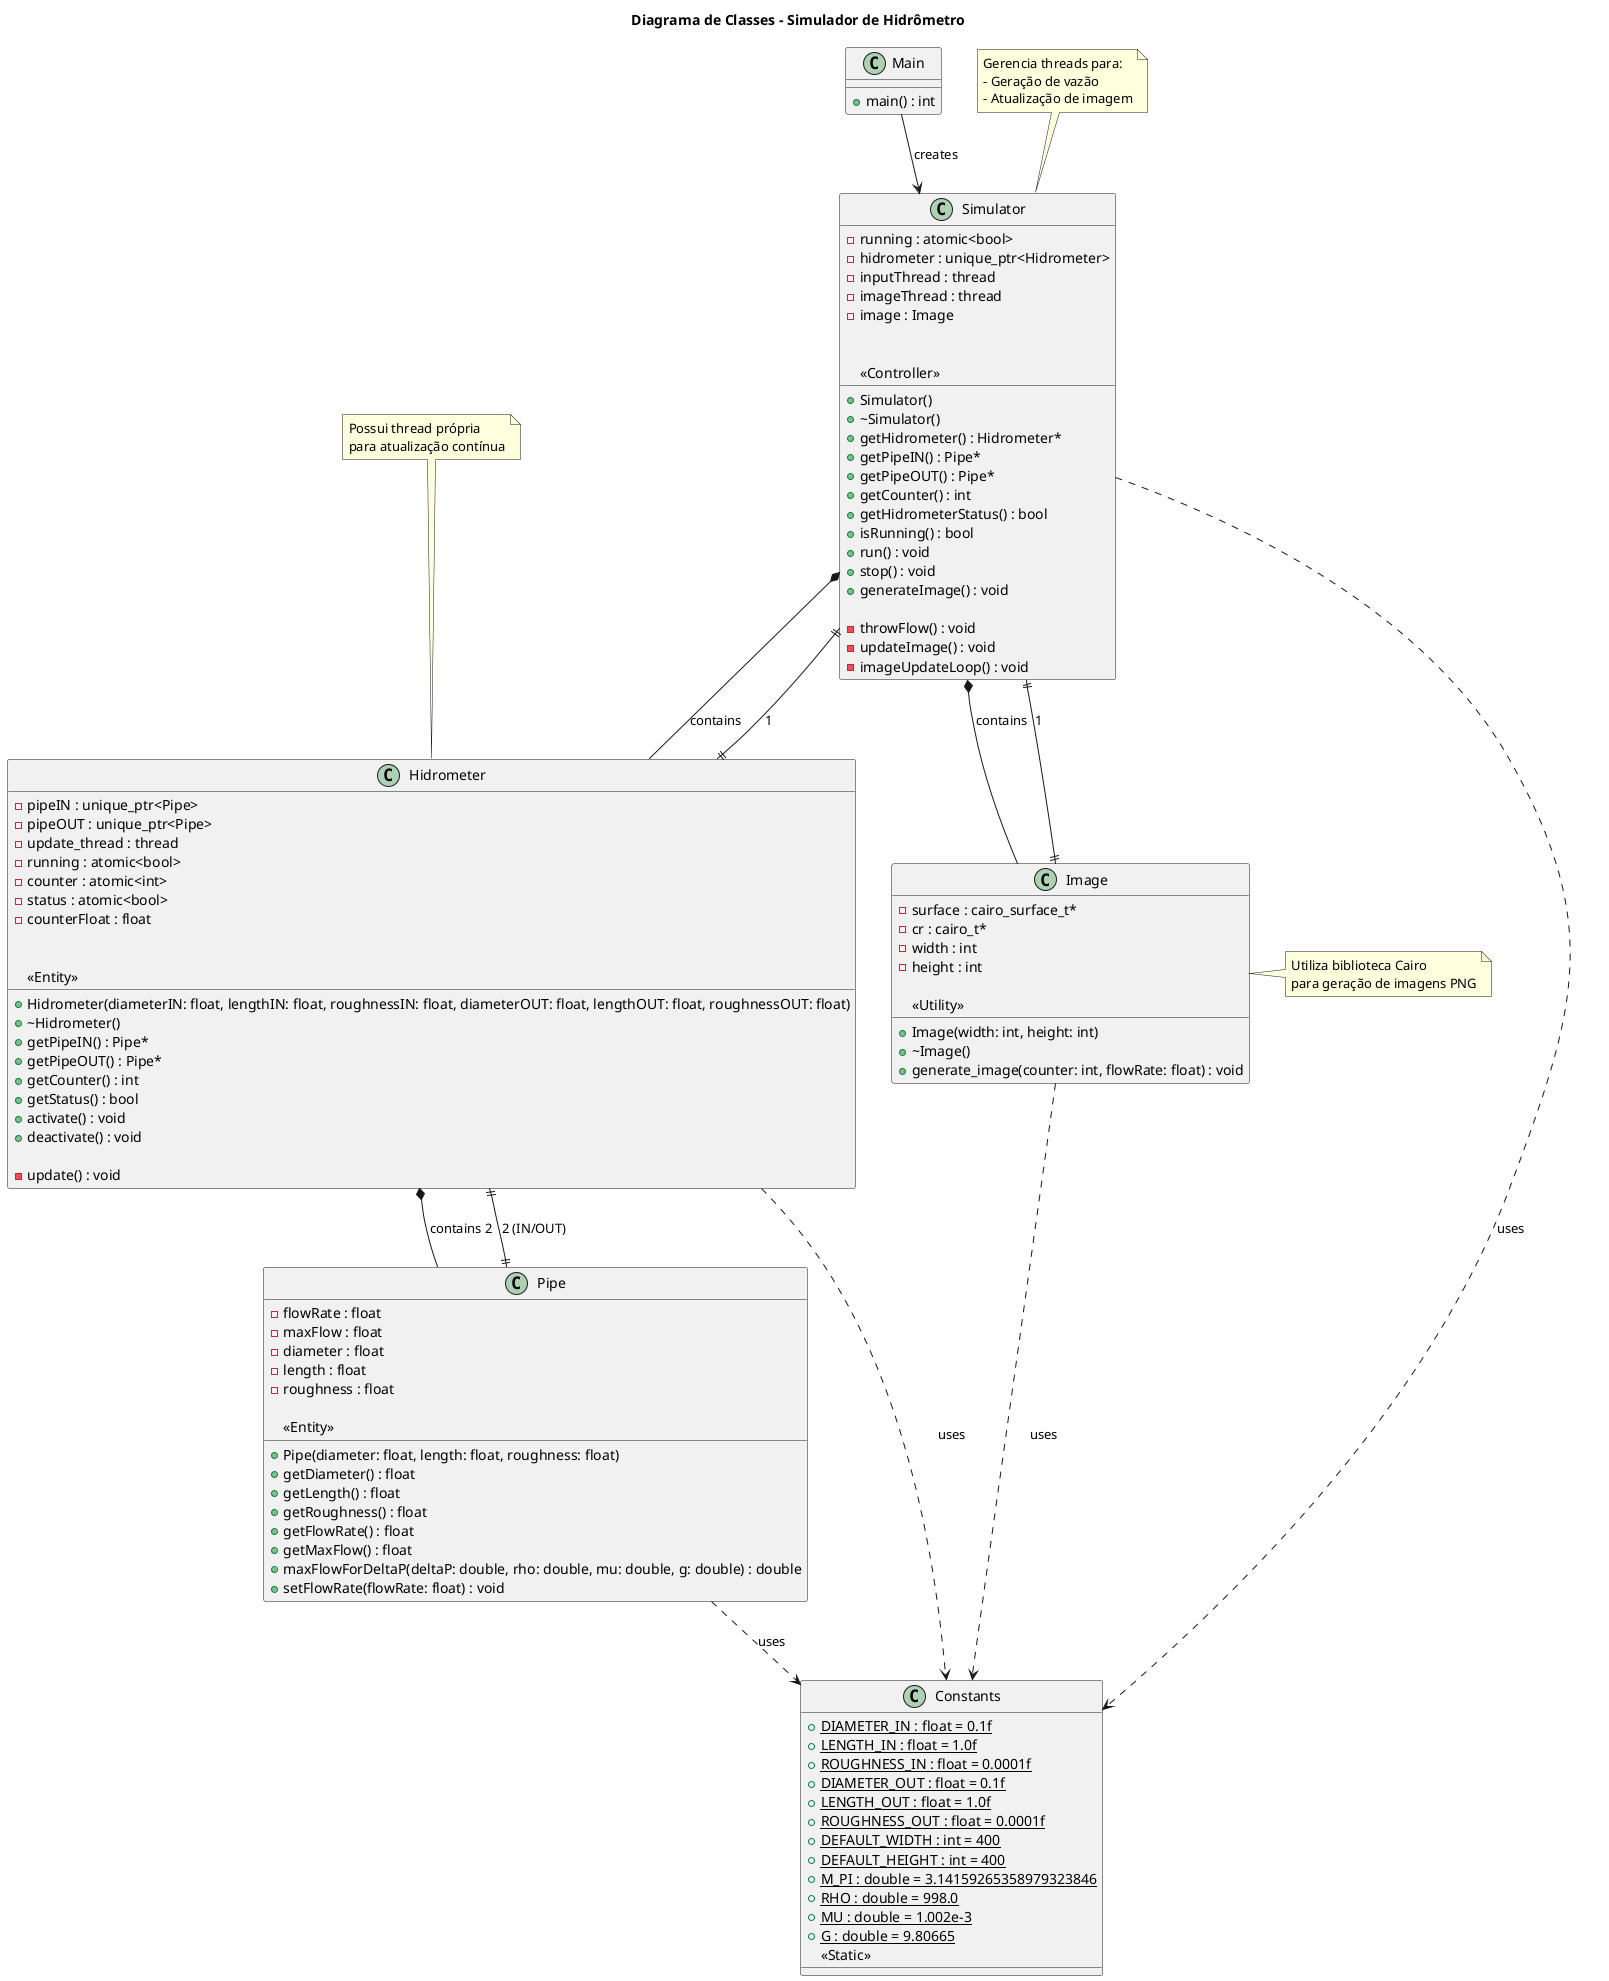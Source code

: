 @startuml Hydrometer_Simulator_Class_Diagram

title Diagrama de Classes - Simulador de Hidrômetro

' Main function
class Main {
    + main() : int
}

' Simulator class
class Simulator {
    - running : atomic<bool>
    - hidrometer : unique_ptr<Hidrometer>
    - inputThread : thread
    - imageThread : thread
    - image : Image
    
    + Simulator()
    + ~Simulator()
    + getHidrometer() : Hidrometer*
    + getPipeIN() : Pipe*
    + getPipeOUT() : Pipe*
    + getCounter() : int
    + getHidrometerStatus() : bool
    + isRunning() : bool
    + run() : void
    + stop() : void
    + generateImage() : void
    
    - throwFlow() : void
    - updateImage() : void
    - imageUpdateLoop() : void
}

' Hidrometer class
class Hidrometer {
    - pipeIN : unique_ptr<Pipe>
    - pipeOUT : unique_ptr<Pipe>
    - update_thread : thread
    - running : atomic<bool>
    - counter : atomic<int>
    - status : atomic<bool>
    - counterFloat : float
    
    + Hidrometer(diameterIN: float, lengthIN: float, roughnessIN: float, diameterOUT: float, lengthOUT: float, roughnessOUT: float)
    + ~Hidrometer()
    + getPipeIN() : Pipe*
    + getPipeOUT() : Pipe*
    + getCounter() : int
    + getStatus() : bool
    + activate() : void
    + deactivate() : void
    
    - update() : void
}

' Pipe class
class Pipe {
    - flowRate : float
    - maxFlow : float
    - diameter : float
    - length : float
    - roughness : float
    
    + Pipe(diameter: float, length: float, roughness: float)
    + getDiameter() : float
    + getLength() : float
    + getRoughness() : float
    + getFlowRate() : float
    + getMaxFlow() : float
    + maxFlowForDeltaP(deltaP: double, rho: double, mu: double, g: double) : double
    + setFlowRate(flowRate: float) : void
}

' Image class
class Image {
    - surface : cairo_surface_t*
    - cr : cairo_t*
    - width : int
    - height : int
    
    + Image(width: int, height: int)
    + ~Image()
    + generate_image(counter: int, flowRate: float) : void
}

' Constants classes for organization
class Constants {
    {static} + DIAMETER_IN : float = 0.1f
    {static} + LENGTH_IN : float = 1.0f  
    {static} + ROUGHNESS_IN : float = 0.0001f
    {static} + DIAMETER_OUT : float = 0.1f
    {static} + LENGTH_OUT : float = 1.0f
    {static} + ROUGHNESS_OUT : float = 0.0001f
    {static} + DEFAULT_WIDTH : int = 400
    {static} + DEFAULT_HEIGHT : int = 400
    {static} + M_PI : double = 3.14159265358979323846
    {static} + RHO : double = 998.0
    {static} + MU : double = 1.002e-3
    {static} + G : double = 9.80665
}

' Relationships
Main --> Simulator : creates
Simulator *-- Hidrometer : contains
Simulator *-- Image : contains
Simulator ..> Constants : uses
Hidrometer *-- Pipe : contains 2
Hidrometer ..> Constants : uses
Pipe ..> Constants : uses
Image ..> Constants : uses

' Composition relationships
Simulator ||--|| Hidrometer : "1"
Hidrometer ||--|| Pipe : "2 (IN/OUT)"
Simulator ||--|| Image : "1"

' Threading relationships
note top of Simulator : Gerencia threads para:\n- Geração de vazão\n- Atualização de imagem
note top of Hidrometer : Possui thread própria\npara atualização contínua
note right of Image : Utiliza biblioteca Cairo\npara geração de imagens PNG

' Stereotypes
Simulator : <<Controller>>
Hidrometer : <<Entity>>
Pipe : <<Entity>>
Image : <<Utility>>
Constants : <<Static>>

@enduml
